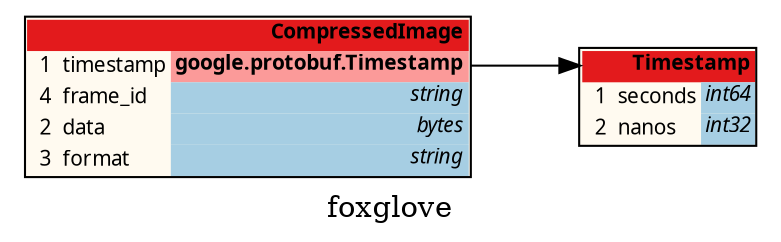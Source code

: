 /*
	do not edit:
	auto-generated by github.com/seamia/protodot
*/
digraph protodot {

	/* package:   foxglove */
	/* source:    messages/payloads/foxglove/CompressedImage.proto */
	/* selection: .CompressedImage */

	rankdir=LR;
	label="foxglove";
	tooltip="foxglove";
	bgcolor="transparent"

	node [
		shape=plaintext
		fontsize=10
		fontname="Ubuntu"
	];


	/* ------ nodes ------ */
	Node_Ja_101	[shape=plaintext tooltip="foxglove.CompressedImage" label=<<TABLE BORDER="1" CELLBORDER="0" CELLSPACING="0" BGCOLOR="#fffaf0"><TR><TD COLSPAN="4" PORT="header" BGCOLOR="#e31a1c" ALIGN="right"><b>CompressedImage</b></TD></TR><TR><TD ALIGN="right"></TD><TD ALIGN="right">1</TD><TD ALIGN="left">timestamp</TD><TD BGCOLOR="#fb9a99" PORT="potimestamp" ALIGN="right"><b>google.protobuf.Timestamp</b></TD></TR><TR><TD ALIGN="right"></TD><TD ALIGN="right">4</TD><TD ALIGN="left">frame_id</TD><TD BGCOLOR="#a6cee3" PORT="poframe_id" ALIGN="right" TITLE="string"><i>string</i></TD></TR><TR><TD ALIGN="right"></TD><TD ALIGN="right">2</TD><TD ALIGN="left">data</TD><TD BGCOLOR="#a6cee3" PORT="podata" ALIGN="right" TITLE="bytes"><i>bytes</i></TD></TR><TR><TD ALIGN="right"></TD><TD ALIGN="right">3</TD><TD ALIGN="left">format</TD><TD BGCOLOR="#a6cee3" PORT="poformat" ALIGN="right" TITLE="string"><i>string</i></TD></TR></TABLE>>];
	Node_Ja_100	[shape=plaintext tooltip="google.protobuf.Timestamp" label=<<TABLE BORDER="1" CELLBORDER="0" CELLSPACING="0" BGCOLOR="#fffaf0"><TR><TD COLSPAN="4" PORT="header" BGCOLOR="#e31a1c" ALIGN="right"><b>Timestamp</b></TD></TR><TR><TD ALIGN="right"></TD><TD ALIGN="right">1</TD><TD ALIGN="left">seconds</TD><TD BGCOLOR="#a6cee3" PORT="poseconds" ALIGN="right" TITLE="int64"><i>int64</i></TD></TR><TR><TD ALIGN="right"></TD><TD ALIGN="right">2</TD><TD ALIGN="left">nanos</TD><TD BGCOLOR="#a6cee3" PORT="ponanos" ALIGN="right" TITLE="int32"><i>int32</i></TD></TR></TABLE>>];

	/* ------ connections ------ */
	Node_Ja_101:potimestamp:e	-> Node_Ja_100:header [color="#000000" tooltip="Ja_101 --> Ja_100"];

	/* generated by github.com/seamia/protodot on Thursday, 08-May-25 19:23:51 UTC */
}
